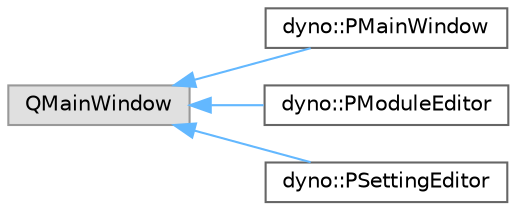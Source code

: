 digraph "Graphical Class Hierarchy"
{
 // LATEX_PDF_SIZE
  bgcolor="transparent";
  edge [fontname=Helvetica,fontsize=10,labelfontname=Helvetica,labelfontsize=10];
  node [fontname=Helvetica,fontsize=10,shape=box,height=0.2,width=0.4];
  rankdir="LR";
  Node0 [id="Node000000",label="QMainWindow",height=0.2,width=0.4,color="grey60", fillcolor="#E0E0E0", style="filled",tooltip=" "];
  Node0 -> Node1 [id="edge515_Node000000_Node000001",dir="back",color="steelblue1",style="solid",tooltip=" "];
  Node1 [id="Node000001",label="dyno::PMainWindow",height=0.2,width=0.4,color="grey40", fillcolor="white", style="filled",URL="$classdyno_1_1_p_main_window.html",tooltip=" "];
  Node0 -> Node2 [id="edge516_Node000000_Node000002",dir="back",color="steelblue1",style="solid",tooltip=" "];
  Node2 [id="Node000002",label="dyno::PModuleEditor",height=0.2,width=0.4,color="grey40", fillcolor="white", style="filled",URL="$classdyno_1_1_p_module_editor.html",tooltip=" "];
  Node0 -> Node3 [id="edge517_Node000000_Node000003",dir="back",color="steelblue1",style="solid",tooltip=" "];
  Node3 [id="Node000003",label="dyno::PSettingEditor",height=0.2,width=0.4,color="grey40", fillcolor="white", style="filled",URL="$classdyno_1_1_p_setting_editor.html",tooltip=" "];
}
